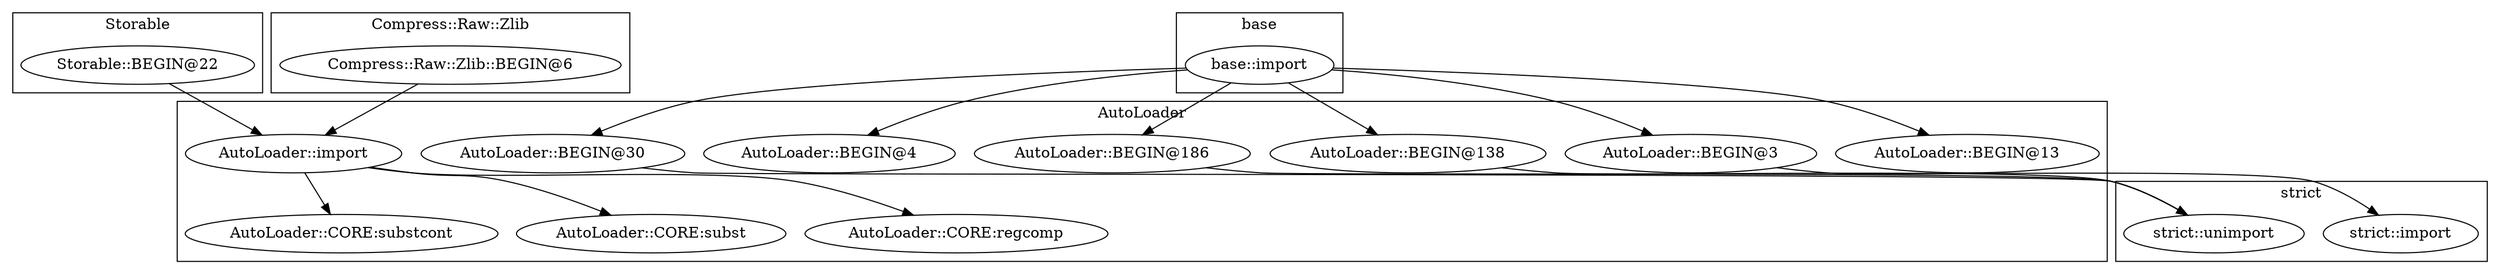 digraph {
graph [overlap=false]
subgraph cluster_Storable {
	label="Storable";
	"Storable::BEGIN@22";
}
subgraph cluster_Compress_Raw_Zlib {
	label="Compress::Raw::Zlib";
	"Compress::Raw::Zlib::BEGIN@6";
}
subgraph cluster_base {
	label="base";
	"base::import";
}
subgraph cluster_strict {
	label="strict";
	"strict::import";
	"strict::unimport";
}
subgraph cluster_AutoLoader {
	label="AutoLoader";
	"AutoLoader::BEGIN@138";
	"AutoLoader::CORE:substcont";
	"AutoLoader::BEGIN@186";
	"AutoLoader::CORE:subst";
	"AutoLoader::BEGIN@30";
	"AutoLoader::BEGIN@4";
	"AutoLoader::import";
	"AutoLoader::BEGIN@3";
	"AutoLoader::CORE:regcomp";
	"AutoLoader::BEGIN@13";
}
"base::import" -> "AutoLoader::BEGIN@138";
"AutoLoader::import" -> "AutoLoader::CORE:substcont";
"base::import" -> "AutoLoader::BEGIN@3";
"AutoLoader::import" -> "AutoLoader::CORE:subst";
"AutoLoader::import" -> "AutoLoader::CORE:regcomp";
"base::import" -> "AutoLoader::BEGIN@13";
"base::import" -> "AutoLoader::BEGIN@4";
"AutoLoader::BEGIN@138" -> "strict::unimport";
"AutoLoader::BEGIN@186" -> "strict::unimport";
"AutoLoader::BEGIN@30" -> "strict::unimport";
"Compress::Raw::Zlib::BEGIN@6" -> "AutoLoader::import";
"Storable::BEGIN@22" -> "AutoLoader::import";
"base::import" -> "AutoLoader::BEGIN@186";
"AutoLoader::BEGIN@3" -> "strict::import";
"base::import" -> "AutoLoader::BEGIN@30";
}
